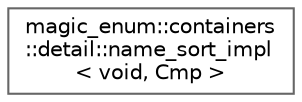 digraph "クラス階層図"
{
 // LATEX_PDF_SIZE
  bgcolor="transparent";
  edge [fontname=Helvetica,fontsize=10,labelfontname=Helvetica,labelfontsize=10];
  node [fontname=Helvetica,fontsize=10,shape=box,height=0.2,width=0.4];
  rankdir="LR";
  Node0 [id="Node000000",label="magic_enum::containers\l::detail::name_sort_impl\l\< void, Cmp \>",height=0.2,width=0.4,color="grey40", fillcolor="white", style="filled",URL="$structmagic__enum_1_1containers_1_1detail_1_1name__sort__impl_3_01void_00_01_cmp_01_4.html",tooltip=" "];
}
